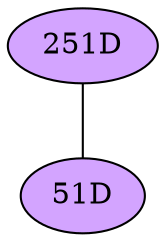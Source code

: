 // The Round Table
graph {
	"251D" [fillcolor="#D3A4FF" style=radial]
	"51D" [fillcolor="#D3A4FF" style=radial]
	"251D" -- "51D" [penwidth=1]
}

